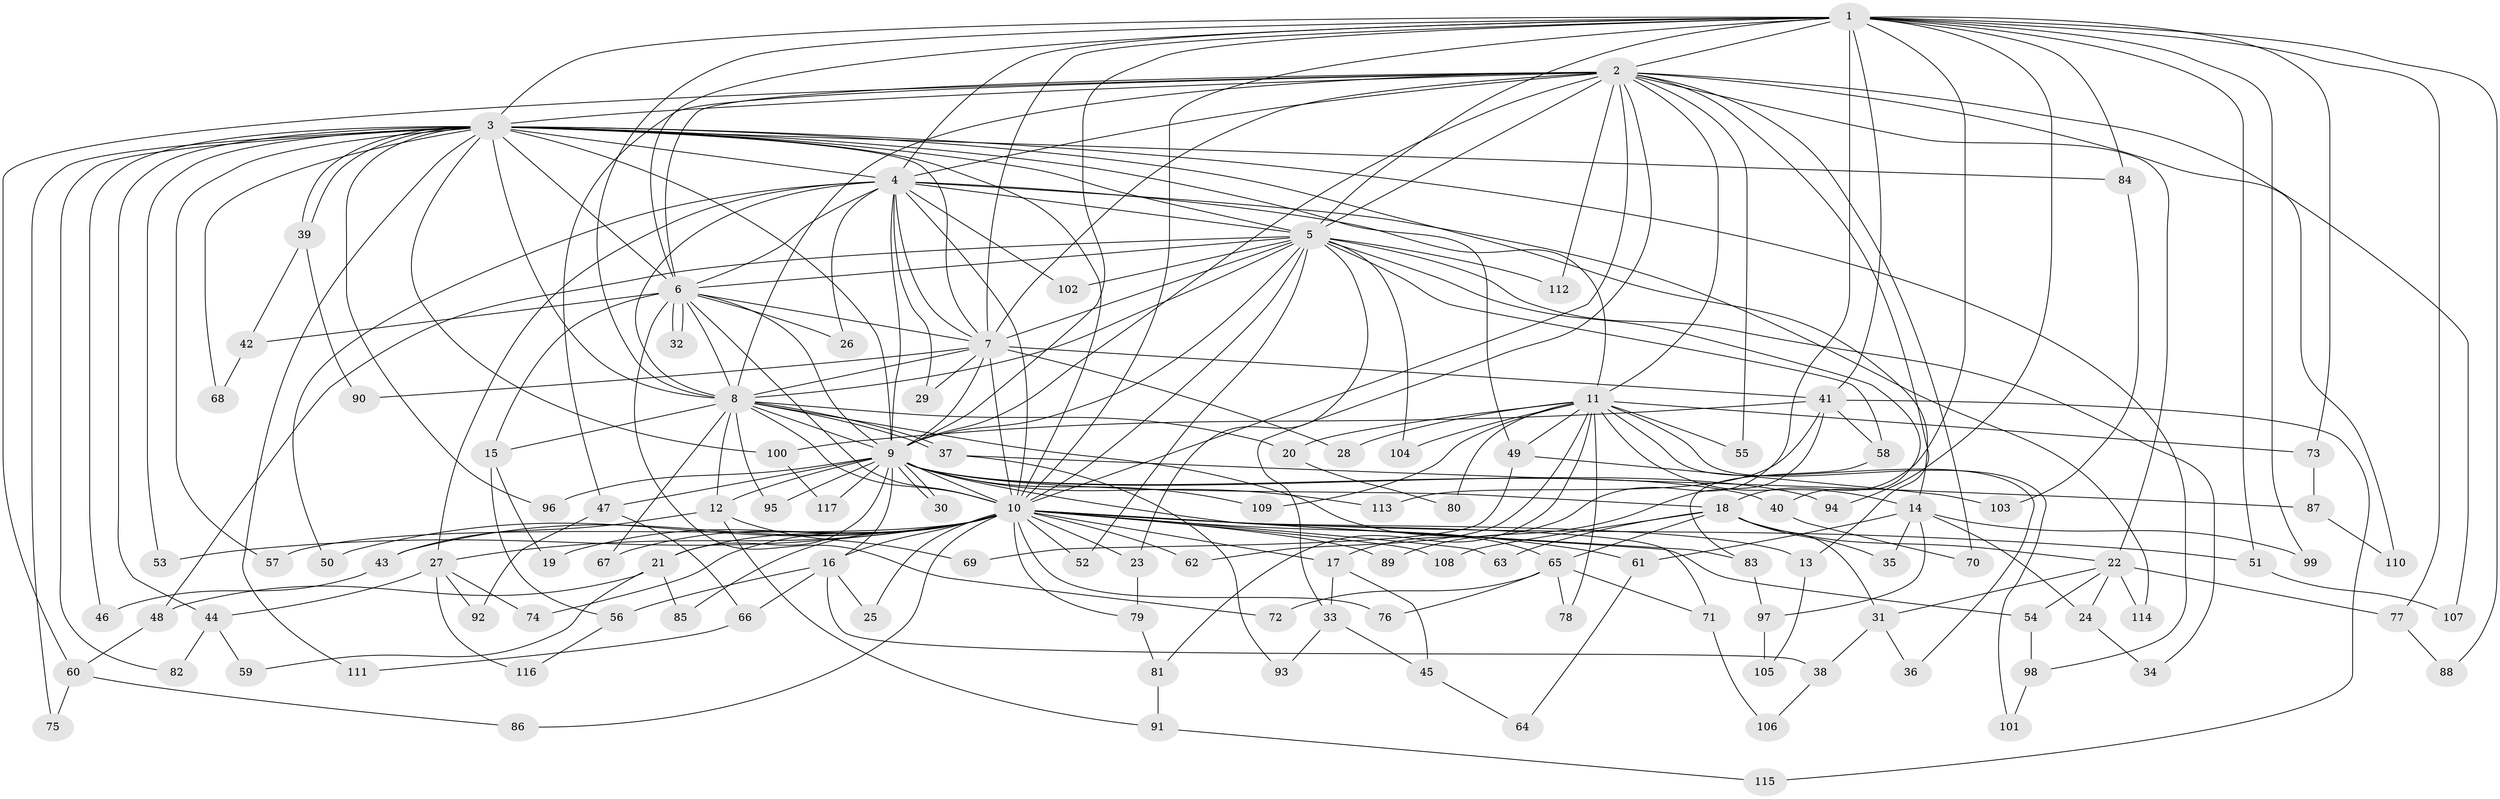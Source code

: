// coarse degree distribution, {38: 0.01098901098901099, 18: 0.01098901098901099, 25: 0.01098901098901099, 14: 0.02197802197802198, 17: 0.01098901098901099, 12: 0.01098901098901099, 15: 0.02197802197802198, 23: 0.01098901098901099, 5: 0.04395604395604396, 8: 0.01098901098901099, 4: 0.08791208791208792, 6: 0.03296703296703297, 3: 0.16483516483516483, 7: 0.03296703296703297, 2: 0.5054945054945055, 1: 0.01098901098901099}
// Generated by graph-tools (version 1.1) at 2025/51/02/27/25 19:51:45]
// undirected, 117 vertices, 259 edges
graph export_dot {
graph [start="1"]
  node [color=gray90,style=filled];
  1;
  2;
  3;
  4;
  5;
  6;
  7;
  8;
  9;
  10;
  11;
  12;
  13;
  14;
  15;
  16;
  17;
  18;
  19;
  20;
  21;
  22;
  23;
  24;
  25;
  26;
  27;
  28;
  29;
  30;
  31;
  32;
  33;
  34;
  35;
  36;
  37;
  38;
  39;
  40;
  41;
  42;
  43;
  44;
  45;
  46;
  47;
  48;
  49;
  50;
  51;
  52;
  53;
  54;
  55;
  56;
  57;
  58;
  59;
  60;
  61;
  62;
  63;
  64;
  65;
  66;
  67;
  68;
  69;
  70;
  71;
  72;
  73;
  74;
  75;
  76;
  77;
  78;
  79;
  80;
  81;
  82;
  83;
  84;
  85;
  86;
  87;
  88;
  89;
  90;
  91;
  92;
  93;
  94;
  95;
  96;
  97;
  98;
  99;
  100;
  101;
  102;
  103;
  104;
  105;
  106;
  107;
  108;
  109;
  110;
  111;
  112;
  113;
  114;
  115;
  116;
  117;
  1 -- 2;
  1 -- 3;
  1 -- 4;
  1 -- 5;
  1 -- 6;
  1 -- 7;
  1 -- 8;
  1 -- 9;
  1 -- 10;
  1 -- 17;
  1 -- 18;
  1 -- 41;
  1 -- 51;
  1 -- 73;
  1 -- 77;
  1 -- 84;
  1 -- 88;
  1 -- 94;
  1 -- 99;
  2 -- 3;
  2 -- 4;
  2 -- 5;
  2 -- 6;
  2 -- 7;
  2 -- 8;
  2 -- 9;
  2 -- 10;
  2 -- 11;
  2 -- 13;
  2 -- 22;
  2 -- 33;
  2 -- 47;
  2 -- 55;
  2 -- 60;
  2 -- 70;
  2 -- 107;
  2 -- 110;
  2 -- 112;
  3 -- 4;
  3 -- 5;
  3 -- 6;
  3 -- 7;
  3 -- 8;
  3 -- 9;
  3 -- 10;
  3 -- 14;
  3 -- 39;
  3 -- 39;
  3 -- 44;
  3 -- 46;
  3 -- 49;
  3 -- 53;
  3 -- 57;
  3 -- 68;
  3 -- 75;
  3 -- 82;
  3 -- 84;
  3 -- 96;
  3 -- 98;
  3 -- 100;
  3 -- 111;
  4 -- 5;
  4 -- 6;
  4 -- 7;
  4 -- 8;
  4 -- 9;
  4 -- 10;
  4 -- 11;
  4 -- 26;
  4 -- 27;
  4 -- 29;
  4 -- 50;
  4 -- 102;
  4 -- 114;
  5 -- 6;
  5 -- 7;
  5 -- 8;
  5 -- 9;
  5 -- 10;
  5 -- 23;
  5 -- 34;
  5 -- 40;
  5 -- 48;
  5 -- 52;
  5 -- 58;
  5 -- 102;
  5 -- 104;
  5 -- 112;
  6 -- 7;
  6 -- 8;
  6 -- 9;
  6 -- 10;
  6 -- 15;
  6 -- 26;
  6 -- 32;
  6 -- 32;
  6 -- 42;
  6 -- 72;
  7 -- 8;
  7 -- 9;
  7 -- 10;
  7 -- 28;
  7 -- 29;
  7 -- 41;
  7 -- 90;
  8 -- 9;
  8 -- 10;
  8 -- 12;
  8 -- 15;
  8 -- 20;
  8 -- 37;
  8 -- 37;
  8 -- 65;
  8 -- 67;
  8 -- 95;
  9 -- 10;
  9 -- 12;
  9 -- 16;
  9 -- 18;
  9 -- 21;
  9 -- 30;
  9 -- 30;
  9 -- 40;
  9 -- 47;
  9 -- 71;
  9 -- 94;
  9 -- 95;
  9 -- 96;
  9 -- 109;
  9 -- 113;
  9 -- 117;
  10 -- 13;
  10 -- 16;
  10 -- 17;
  10 -- 19;
  10 -- 21;
  10 -- 23;
  10 -- 25;
  10 -- 27;
  10 -- 43;
  10 -- 50;
  10 -- 51;
  10 -- 52;
  10 -- 53;
  10 -- 54;
  10 -- 57;
  10 -- 61;
  10 -- 62;
  10 -- 63;
  10 -- 67;
  10 -- 74;
  10 -- 76;
  10 -- 79;
  10 -- 83;
  10 -- 85;
  10 -- 86;
  10 -- 89;
  10 -- 108;
  11 -- 14;
  11 -- 20;
  11 -- 28;
  11 -- 36;
  11 -- 49;
  11 -- 55;
  11 -- 62;
  11 -- 73;
  11 -- 78;
  11 -- 80;
  11 -- 81;
  11 -- 101;
  11 -- 104;
  11 -- 109;
  12 -- 43;
  12 -- 69;
  12 -- 91;
  13 -- 105;
  14 -- 24;
  14 -- 35;
  14 -- 61;
  14 -- 97;
  14 -- 99;
  15 -- 19;
  15 -- 56;
  16 -- 25;
  16 -- 38;
  16 -- 56;
  16 -- 66;
  17 -- 33;
  17 -- 45;
  18 -- 22;
  18 -- 31;
  18 -- 35;
  18 -- 63;
  18 -- 65;
  18 -- 108;
  20 -- 80;
  21 -- 48;
  21 -- 59;
  21 -- 85;
  22 -- 24;
  22 -- 31;
  22 -- 54;
  22 -- 77;
  22 -- 114;
  23 -- 79;
  24 -- 34;
  27 -- 44;
  27 -- 74;
  27 -- 92;
  27 -- 116;
  31 -- 36;
  31 -- 38;
  33 -- 45;
  33 -- 93;
  37 -- 87;
  37 -- 93;
  38 -- 106;
  39 -- 42;
  39 -- 90;
  40 -- 70;
  41 -- 58;
  41 -- 89;
  41 -- 100;
  41 -- 113;
  41 -- 115;
  42 -- 68;
  43 -- 46;
  44 -- 59;
  44 -- 82;
  45 -- 64;
  47 -- 66;
  47 -- 92;
  48 -- 60;
  49 -- 69;
  49 -- 103;
  51 -- 107;
  54 -- 98;
  56 -- 116;
  58 -- 83;
  60 -- 75;
  60 -- 86;
  61 -- 64;
  65 -- 71;
  65 -- 72;
  65 -- 76;
  65 -- 78;
  66 -- 111;
  71 -- 106;
  73 -- 87;
  77 -- 88;
  79 -- 81;
  81 -- 91;
  83 -- 97;
  84 -- 103;
  87 -- 110;
  91 -- 115;
  97 -- 105;
  98 -- 101;
  100 -- 117;
}
